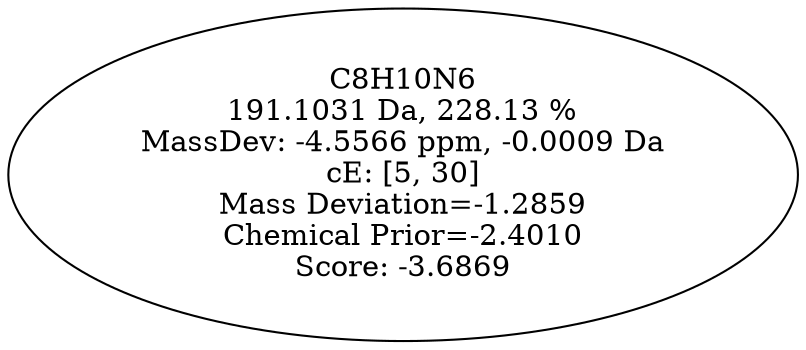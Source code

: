 strict digraph {
v1 [label="C8H10N6\n191.1031 Da, 228.13 %\nMassDev: -4.5566 ppm, -0.0009 Da\ncE: [5, 30]\nMass Deviation=-1.2859\nChemical Prior=-2.4010\nScore: -3.6869"];
}